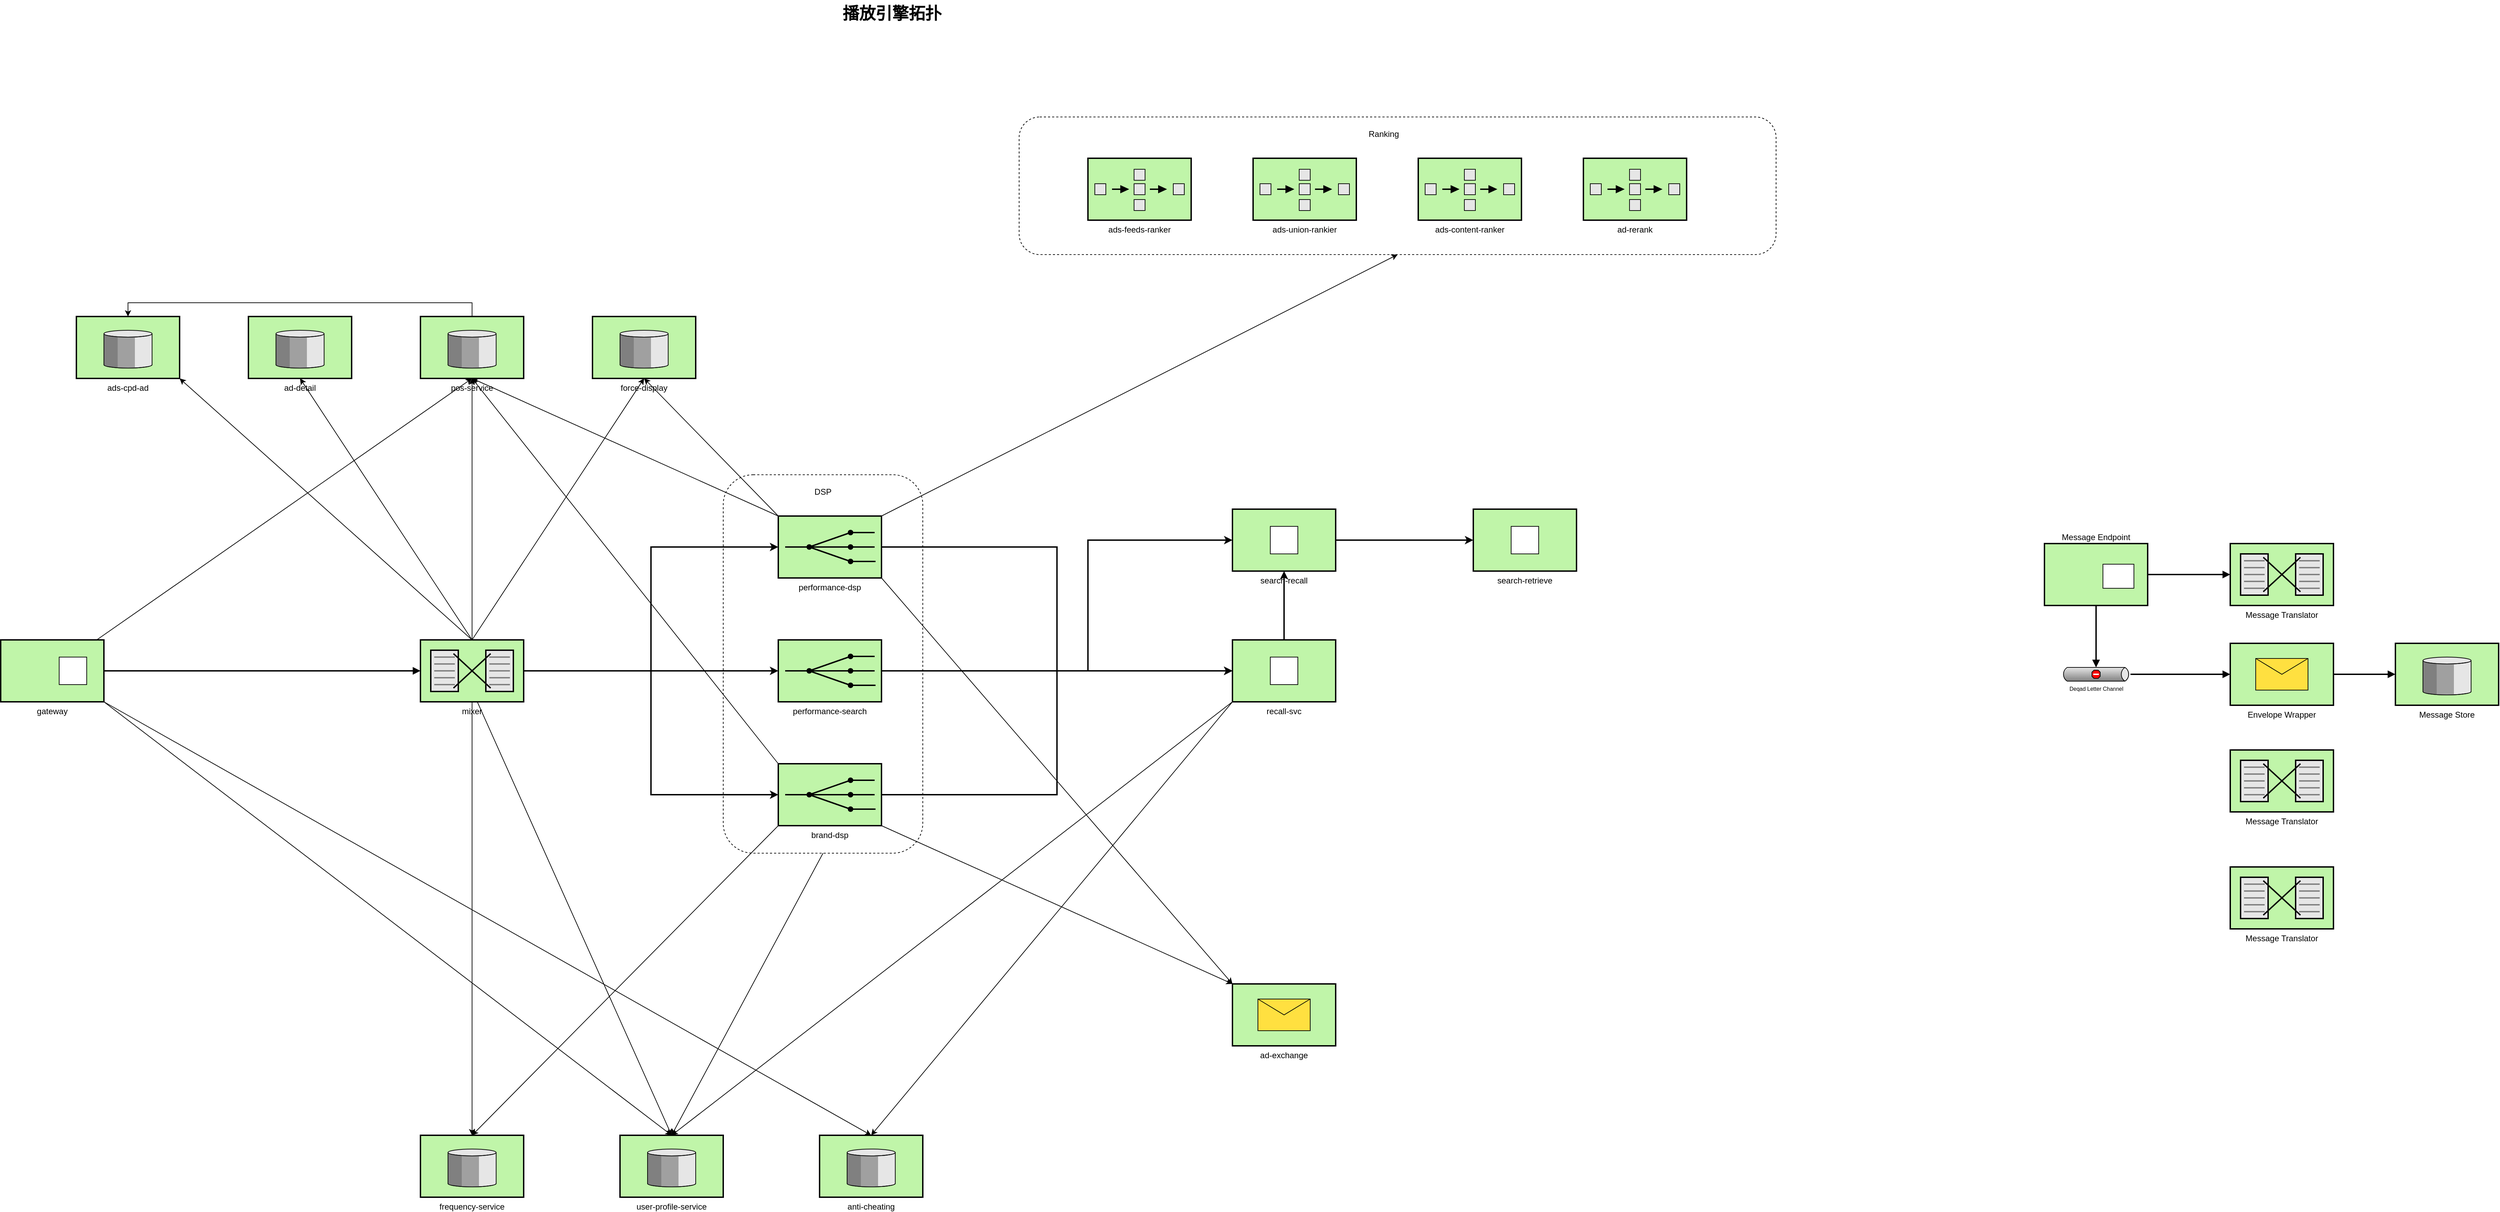 <mxfile version="16.6.4" type="github">
  <diagram name="Page-1" id="74b105a0-9070-1c63-61bc-23e55f88626e">
    <mxGraphModel dx="3426.5" dy="2135" grid="1" gridSize="10" guides="1" tooltips="1" connect="1" arrows="1" fold="1" page="1" pageScale="1.5" pageWidth="1169" pageHeight="826" background="none" math="0" shadow="0">
      <root>
        <mxCell id="0" style=";html=1;" />
        <mxCell id="1" style=";html=1;" parent="0" />
        <mxCell id="nKiQdfvnDVwP9G7KeXw7-32" style="edgeStyle=none;rounded=0;orthogonalLoop=1;jettySize=auto;html=1;entryX=0.5;entryY=0;entryDx=0;entryDy=0;entryPerimeter=0;strokeWidth=1;exitX=0.5;exitY=1;exitDx=0;exitDy=0;" parent="1" source="nKiQdfvnDVwP9G7KeXw7-30" target="nKiQdfvnDVwP9G7KeXw7-7" edge="1">
          <mxGeometry relative="1" as="geometry" />
        </mxCell>
        <mxCell id="rPr93Jltq8B4I5T2pHwm-5" style="edgeStyle=orthogonalEdgeStyle;rounded=0;orthogonalLoop=1;jettySize=auto;html=1;entryX=0;entryY=0.5;entryDx=0;entryDy=0;exitX=1;exitY=0.5;exitDx=0;exitDy=0;exitPerimeter=0;strokeWidth=2;" edge="1" parent="1" source="nKiQdfvnDVwP9G7KeXw7-15" target="rPr93Jltq8B4I5T2pHwm-1">
          <mxGeometry relative="1" as="geometry">
            <Array as="points">
              <mxPoint x="1170" y="635" />
              <mxPoint x="1170" y="445" />
            </Array>
          </mxGeometry>
        </mxCell>
        <mxCell id="nKiQdfvnDVwP9G7KeXw7-30" value="" style="rounded=1;whiteSpace=wrap;html=1;fillColor=none;dashed=1;" parent="1" vertex="1">
          <mxGeometry x="640" y="350" width="290" height="550" as="geometry" />
        </mxCell>
        <mxCell id="nKiQdfvnDVwP9G7KeXw7-2" style="edgeStyle=orthogonalEdgeStyle;rounded=0;orthogonalLoop=1;jettySize=auto;html=1;entryX=0;entryY=0.5;entryDx=0;entryDy=0;entryPerimeter=0;strokeWidth=2;" parent="1" source="10b056a9c633e61c-1" target="10b056a9c633e61c-2" edge="1">
          <mxGeometry relative="1" as="geometry" />
        </mxCell>
        <mxCell id="nKiQdfvnDVwP9G7KeXw7-3" style="edgeStyle=orthogonalEdgeStyle;rounded=0;orthogonalLoop=1;jettySize=auto;html=1;entryX=0;entryY=0.5;entryDx=0;entryDy=0;entryPerimeter=0;strokeWidth=2;" parent="1" source="10b056a9c633e61c-1" target="nKiQdfvnDVwP9G7KeXw7-1" edge="1">
          <mxGeometry relative="1" as="geometry" />
        </mxCell>
        <mxCell id="nKiQdfvnDVwP9G7KeXw7-12" style="edgeStyle=orthogonalEdgeStyle;rounded=0;orthogonalLoop=1;jettySize=auto;html=1;strokeWidth=1;" parent="1" source="10b056a9c633e61c-1" target="nKiQdfvnDVwP9G7KeXw7-8" edge="1">
          <mxGeometry relative="1" as="geometry" />
        </mxCell>
        <mxCell id="nKiQdfvnDVwP9G7KeXw7-16" style="edgeStyle=orthogonalEdgeStyle;rounded=0;orthogonalLoop=1;jettySize=auto;html=1;entryX=0;entryY=0.5;entryDx=0;entryDy=0;entryPerimeter=0;strokeWidth=2;" parent="1" source="10b056a9c633e61c-1" target="nKiQdfvnDVwP9G7KeXw7-15" edge="1">
          <mxGeometry relative="1" as="geometry" />
        </mxCell>
        <mxCell id="nKiQdfvnDVwP9G7KeXw7-19" style="edgeStyle=none;rounded=0;orthogonalLoop=1;jettySize=auto;html=1;entryX=0.5;entryY=1;entryDx=0;entryDy=0;entryPerimeter=0;strokeWidth=1;exitX=0.5;exitY=0;exitDx=0;exitDy=0;exitPerimeter=0;" parent="1" source="10b056a9c633e61c-1" target="nKiQdfvnDVwP9G7KeXw7-17" edge="1">
          <mxGeometry relative="1" as="geometry" />
        </mxCell>
        <mxCell id="nKiQdfvnDVwP9G7KeXw7-21" style="edgeStyle=none;rounded=0;orthogonalLoop=1;jettySize=auto;html=1;entryX=0.5;entryY=0;entryDx=0;entryDy=0;entryPerimeter=0;strokeWidth=1;exitX=0.5;exitY=1;exitDx=0;exitDy=0;exitPerimeter=0;" parent="1" source="10b056a9c633e61c-1" target="nKiQdfvnDVwP9G7KeXw7-6" edge="1">
          <mxGeometry relative="1" as="geometry" />
        </mxCell>
        <mxCell id="nKiQdfvnDVwP9G7KeXw7-33" style="edgeStyle=none;rounded=0;orthogonalLoop=1;jettySize=auto;html=1;entryX=0.5;entryY=0;entryDx=0;entryDy=0;entryPerimeter=0;strokeWidth=1;exitX=0.552;exitY=1.005;exitDx=0;exitDy=0;exitPerimeter=0;" parent="1" source="10b056a9c633e61c-1" target="nKiQdfvnDVwP9G7KeXw7-7" edge="1">
          <mxGeometry relative="1" as="geometry" />
        </mxCell>
        <mxCell id="nKiQdfvnDVwP9G7KeXw7-36" style="edgeStyle=none;rounded=0;orthogonalLoop=1;jettySize=auto;html=1;entryX=0.5;entryY=1;entryDx=0;entryDy=0;entryPerimeter=0;strokeWidth=1;exitX=0.5;exitY=0;exitDx=0;exitDy=0;exitPerimeter=0;" parent="1" source="10b056a9c633e61c-1" target="nKiQdfvnDVwP9G7KeXw7-5" edge="1">
          <mxGeometry relative="1" as="geometry" />
        </mxCell>
        <mxCell id="rPr93Jltq8B4I5T2pHwm-10" style="rounded=0;orthogonalLoop=1;jettySize=auto;html=1;entryX=1;entryY=1;entryDx=0;entryDy=0;entryPerimeter=0;strokeWidth=1;exitX=0.5;exitY=0;exitDx=0;exitDy=0;exitPerimeter=0;" edge="1" parent="1" source="10b056a9c633e61c-1" target="rPr93Jltq8B4I5T2pHwm-8">
          <mxGeometry relative="1" as="geometry" />
        </mxCell>
        <mxCell id="10b056a9c633e61c-1" value="mixer" style="strokeWidth=2;dashed=0;align=center;fontSize=12;shape=mxgraph.eip.message_translator;fillColor=#c0f5a9;verticalLabelPosition=bottom;verticalAlign=top;" parent="1" vertex="1">
          <mxGeometry x="200" y="590" width="150" height="90" as="geometry" />
        </mxCell>
        <mxCell id="nKiQdfvnDVwP9G7KeXw7-13" style="rounded=0;orthogonalLoop=1;jettySize=auto;html=1;entryX=0.5;entryY=1;entryDx=0;entryDy=0;entryPerimeter=0;strokeWidth=1;exitX=0;exitY=0;exitDx=0;exitDy=0;exitPerimeter=0;" parent="1" source="10b056a9c633e61c-2" target="nKiQdfvnDVwP9G7KeXw7-8" edge="1">
          <mxGeometry relative="1" as="geometry" />
        </mxCell>
        <mxCell id="nKiQdfvnDVwP9G7KeXw7-18" style="rounded=0;orthogonalLoop=1;jettySize=auto;html=1;strokeWidth=1;exitX=0;exitY=0;exitDx=0;exitDy=0;exitPerimeter=0;entryX=0.5;entryY=1;entryDx=0;entryDy=0;entryPerimeter=0;" parent="1" source="10b056a9c633e61c-2" target="nKiQdfvnDVwP9G7KeXw7-17" edge="1">
          <mxGeometry relative="1" as="geometry" />
        </mxCell>
        <mxCell id="nKiQdfvnDVwP9G7KeXw7-27" style="edgeStyle=orthogonalEdgeStyle;rounded=0;orthogonalLoop=1;jettySize=auto;html=1;entryX=0;entryY=0.5;entryDx=0;entryDy=0;strokeWidth=2;" parent="1" source="10b056a9c633e61c-2" target="10b056a9c633e61c-8" edge="1">
          <mxGeometry relative="1" as="geometry" />
        </mxCell>
        <mxCell id="rPr93Jltq8B4I5T2pHwm-15" style="edgeStyle=none;rounded=0;orthogonalLoop=1;jettySize=auto;html=1;entryX=0;entryY=0;entryDx=0;entryDy=0;entryPerimeter=0;strokeWidth=1;exitX=1;exitY=1;exitDx=0;exitDy=0;exitPerimeter=0;" edge="1" parent="1" source="10b056a9c633e61c-2" target="rPr93Jltq8B4I5T2pHwm-14">
          <mxGeometry relative="1" as="geometry" />
        </mxCell>
        <mxCell id="rPr93Jltq8B4I5T2pHwm-19" style="edgeStyle=none;rounded=0;orthogonalLoop=1;jettySize=auto;html=1;entryX=0.5;entryY=1;entryDx=0;entryDy=0;strokeWidth=1;exitX=1;exitY=0;exitDx=0;exitDy=0;exitPerimeter=0;" edge="1" parent="1" source="10b056a9c633e61c-2" target="rPr93Jltq8B4I5T2pHwm-17">
          <mxGeometry relative="1" as="geometry" />
        </mxCell>
        <mxCell id="10b056a9c633e61c-2" value="performance-dsp" style="strokeWidth=2;dashed=0;align=center;fontSize=12;fillColor=#c0f5a9;verticalLabelPosition=bottom;verticalAlign=top;shape=mxgraph.eip.recipient_list;" parent="1" vertex="1">
          <mxGeometry x="720" y="410" width="150" height="90" as="geometry" />
        </mxCell>
        <mxCell id="10b056a9c633e61c-17" style="edgeStyle=orthogonalEdgeStyle;rounded=0;html=1;endArrow=block;endFill=1;jettySize=auto;orthogonalLoop=1;strokeWidth=2;startArrow=none;startFill=0;" parent="1" source="10b056a9c633e61c-4" target="10b056a9c633e61c-1" edge="1">
          <mxGeometry relative="1" as="geometry" />
        </mxCell>
        <mxCell id="nKiQdfvnDVwP9G7KeXw7-10" style="rounded=0;orthogonalLoop=1;jettySize=auto;html=1;entryX=0.5;entryY=1;entryDx=0;entryDy=0;entryPerimeter=0;strokeWidth=1;" parent="1" source="10b056a9c633e61c-4" target="nKiQdfvnDVwP9G7KeXw7-8" edge="1">
          <mxGeometry relative="1" as="geometry" />
        </mxCell>
        <mxCell id="nKiQdfvnDVwP9G7KeXw7-24" style="edgeStyle=none;rounded=0;orthogonalLoop=1;jettySize=auto;html=1;entryX=0.5;entryY=0;entryDx=0;entryDy=0;entryPerimeter=0;strokeWidth=1;exitX=1;exitY=1;exitDx=0;exitDy=0;" parent="1" source="10b056a9c633e61c-4" target="nKiQdfvnDVwP9G7KeXw7-22" edge="1">
          <mxGeometry relative="1" as="geometry" />
        </mxCell>
        <mxCell id="nKiQdfvnDVwP9G7KeXw7-34" style="edgeStyle=none;rounded=0;orthogonalLoop=1;jettySize=auto;html=1;entryX=0.5;entryY=0;entryDx=0;entryDy=0;entryPerimeter=0;strokeWidth=1;exitX=1;exitY=1;exitDx=0;exitDy=0;" parent="1" source="10b056a9c633e61c-4" target="nKiQdfvnDVwP9G7KeXw7-7" edge="1">
          <mxGeometry relative="1" as="geometry" />
        </mxCell>
        <mxCell id="10b056a9c633e61c-4" value="gateway" style="strokeWidth=2;dashed=0;align=center;fontSize=12;shape=rect;verticalLabelPosition=bottom;verticalAlign=top;fillColor=#c0f5a9" parent="1" vertex="1">
          <mxGeometry x="-410" y="590" width="150" height="90" as="geometry" />
        </mxCell>
        <mxCell id="10b056a9c633e61c-5" value="" style="strokeWidth=1;dashed=0;align=center;fontSize=8;shape=rect;fillColor=#ffffff;strokeColor=#000000;" parent="10b056a9c633e61c-4" vertex="1">
          <mxGeometry x="85" y="25" width="40" height="40" as="geometry" />
        </mxCell>
        <mxCell id="10b056a9c633e61c-22" style="edgeStyle=orthogonalEdgeStyle;rounded=0;html=1;endArrow=block;endFill=1;jettySize=auto;orthogonalLoop=1;strokeWidth=2;startArrow=none;startFill=0;" parent="1" source="10b056a9c633e61c-6" target="10b056a9c633e61c-10" edge="1">
          <mxGeometry relative="1" as="geometry" />
        </mxCell>
        <mxCell id="10b056a9c633e61c-25" style="edgeStyle=orthogonalEdgeStyle;rounded=0;html=1;endArrow=block;endFill=1;jettySize=auto;orthogonalLoop=1;strokeWidth=2;startArrow=none;startFill=0;" parent="1" source="10b056a9c633e61c-6" target="10b056a9c633e61c-12" edge="1">
          <mxGeometry relative="1" as="geometry" />
        </mxCell>
        <mxCell id="10b056a9c633e61c-6" value="Message Endpoint" style="strokeWidth=2;dashed=0;align=center;fontSize=12;shape=rect;verticalLabelPosition=top;verticalAlign=bottom;fillColor=#c0f5a9;labelPosition=center;" parent="1" vertex="1">
          <mxGeometry x="2560" y="450" width="150" height="90" as="geometry" />
        </mxCell>
        <mxCell id="10b056a9c633e61c-7" value="" style="strokeWidth=1;dashed=0;align=center;fontSize=8;shape=rect;fillColor=#ffffff;strokeColor=#000000;" parent="10b056a9c633e61c-6" vertex="1">
          <mxGeometry x="85" y="30" width="45" height="35" as="geometry" />
        </mxCell>
        <mxCell id="nKiQdfvnDVwP9G7KeXw7-23" style="edgeStyle=none;rounded=0;orthogonalLoop=1;jettySize=auto;html=1;entryX=0.5;entryY=0;entryDx=0;entryDy=0;entryPerimeter=0;strokeWidth=1;exitX=0;exitY=1;exitDx=0;exitDy=0;" parent="1" source="10b056a9c633e61c-8" target="nKiQdfvnDVwP9G7KeXw7-22" edge="1">
          <mxGeometry relative="1" as="geometry" />
        </mxCell>
        <mxCell id="nKiQdfvnDVwP9G7KeXw7-35" style="edgeStyle=none;rounded=0;orthogonalLoop=1;jettySize=auto;html=1;entryX=0.5;entryY=0;entryDx=0;entryDy=0;entryPerimeter=0;strokeWidth=1;exitX=0;exitY=1;exitDx=0;exitDy=0;" parent="1" source="10b056a9c633e61c-8" target="nKiQdfvnDVwP9G7KeXw7-7" edge="1">
          <mxGeometry relative="1" as="geometry" />
        </mxCell>
        <mxCell id="rPr93Jltq8B4I5T2pHwm-6" style="edgeStyle=orthogonalEdgeStyle;rounded=0;orthogonalLoop=1;jettySize=auto;html=1;entryX=0.5;entryY=1;entryDx=0;entryDy=0;strokeWidth=2;" edge="1" parent="1" source="10b056a9c633e61c-8" target="rPr93Jltq8B4I5T2pHwm-1">
          <mxGeometry relative="1" as="geometry" />
        </mxCell>
        <mxCell id="10b056a9c633e61c-8" value="recall-svc" style="strokeWidth=2;dashed=0;align=center;fontSize=12;shape=rect;verticalLabelPosition=bottom;verticalAlign=top;fillColor=#c0f5a9" parent="1" vertex="1">
          <mxGeometry x="1380" y="590" width="150" height="90" as="geometry" />
        </mxCell>
        <mxCell id="10b056a9c633e61c-9" value="" style="strokeWidth=1;dashed=0;align=center;fontSize=8;shape=rect" parent="10b056a9c633e61c-8" vertex="1">
          <mxGeometry x="55" y="25" width="40" height="40" as="geometry" />
        </mxCell>
        <mxCell id="10b056a9c633e61c-10" value="Message Translator" style="strokeWidth=2;dashed=0;align=center;fontSize=12;shape=mxgraph.eip.message_translator;fillColor=#c0f5a9;verticalLabelPosition=bottom;verticalAlign=top;" parent="1" vertex="1">
          <mxGeometry x="2830" y="450" width="150" height="90" as="geometry" />
        </mxCell>
        <mxCell id="10b056a9c633e61c-11" value="Message Translator" style="strokeWidth=2;dashed=0;align=center;fontSize=12;shape=mxgraph.eip.message_translator;fillColor=#c0f5a9;verticalLabelPosition=bottom;verticalAlign=top;" parent="1" vertex="1">
          <mxGeometry x="2830" y="750" width="150" height="90" as="geometry" />
        </mxCell>
        <mxCell id="10b056a9c633e61c-26" style="edgeStyle=orthogonalEdgeStyle;rounded=0;html=1;endArrow=block;endFill=1;jettySize=auto;orthogonalLoop=1;strokeWidth=2;startArrow=none;startFill=0;" parent="1" source="10b056a9c633e61c-12" target="10b056a9c633e61c-13" edge="1">
          <mxGeometry relative="1" as="geometry" />
        </mxCell>
        <mxCell id="10b056a9c633e61c-12" value="Deqad Letter Channel" style="strokeWidth=1;dashed=0;align=center;html=1;fontSize=8;shape=mxgraph.eip.deadLetterChannel;verticalLabelPosition=bottom;labelBackgroundColor=#ffffff;verticalAlign=top;" parent="1" vertex="1">
          <mxGeometry x="2585" y="630" width="100" height="20" as="geometry" />
        </mxCell>
        <mxCell id="10b056a9c633e61c-27" style="edgeStyle=orthogonalEdgeStyle;rounded=0;html=1;endArrow=block;endFill=1;jettySize=auto;orthogonalLoop=1;strokeWidth=2;startArrow=none;startFill=0;" parent="1" source="10b056a9c633e61c-13" target="10b056a9c633e61c-15" edge="1">
          <mxGeometry relative="1" as="geometry" />
        </mxCell>
        <mxCell id="10b056a9c633e61c-13" value="Envelope Wrapper" style="strokeWidth=2;dashed=0;align=center;fontSize=12;fillColor=#c0f5a9;verticalLabelPosition=bottom;verticalAlign=top;shape=mxgraph.eip.envelope_wrapper;" parent="1" vertex="1">
          <mxGeometry x="2830" y="595" width="150" height="90" as="geometry" />
        </mxCell>
        <mxCell id="10b056a9c633e61c-14" value="ads-feeds-ranker" style="strokeWidth=2;dashed=0;align=center;fontSize=12;fillColor=#c0f5a9;verticalLabelPosition=bottom;verticalAlign=top;shape=mxgraph.eip.composed_message_processor;" parent="1" vertex="1">
          <mxGeometry x="1170" y="-110" width="150" height="90" as="geometry" />
        </mxCell>
        <mxCell id="10b056a9c633e61c-15" value="Message Store" style="strokeWidth=2;dashed=0;align=center;fontSize=12;verticalLabelPosition=bottom;verticalAlign=top;shape=mxgraph.eip.message_store;fillColor=#c0f5a9" parent="1" vertex="1">
          <mxGeometry x="3070" y="595" width="150" height="90" as="geometry" />
        </mxCell>
        <mxCell id="10b056a9c633e61c-16" value="Message Translator" style="strokeWidth=2;dashed=0;align=center;fontSize=12;shape=mxgraph.eip.message_translator;fillColor=#c0f5a9;verticalLabelPosition=bottom;verticalAlign=top;" parent="1" vertex="1">
          <mxGeometry x="2830" y="920" width="150" height="90" as="geometry" />
        </mxCell>
        <mxCell id="10b056a9c633e61c-30" value="播放引擎拓扑" style="text;strokeColor=none;fillColor=none;html=1;fontSize=24;fontStyle=1;verticalAlign=middle;align=center;" parent="1" vertex="1">
          <mxGeometry x="90" y="-340" width="1590" height="40" as="geometry" />
        </mxCell>
        <mxCell id="nKiQdfvnDVwP9G7KeXw7-20" style="edgeStyle=none;rounded=0;orthogonalLoop=1;jettySize=auto;html=1;entryX=0.5;entryY=0;entryDx=0;entryDy=0;entryPerimeter=0;strokeWidth=1;exitX=0;exitY=1;exitDx=0;exitDy=0;exitPerimeter=0;" parent="1" source="nKiQdfvnDVwP9G7KeXw7-1" target="nKiQdfvnDVwP9G7KeXw7-6" edge="1">
          <mxGeometry relative="1" as="geometry" />
        </mxCell>
        <mxCell id="nKiQdfvnDVwP9G7KeXw7-26" style="edgeStyle=orthogonalEdgeStyle;rounded=0;orthogonalLoop=1;jettySize=auto;html=1;entryX=0;entryY=0.5;entryDx=0;entryDy=0;strokeWidth=2;" parent="1" source="nKiQdfvnDVwP9G7KeXw7-1" target="10b056a9c633e61c-8" edge="1">
          <mxGeometry relative="1" as="geometry" />
        </mxCell>
        <mxCell id="nKiQdfvnDVwP9G7KeXw7-38" style="edgeStyle=none;rounded=0;orthogonalLoop=1;jettySize=auto;html=1;entryX=0.5;entryY=1;entryDx=0;entryDy=0;entryPerimeter=0;strokeWidth=1;exitX=0;exitY=0;exitDx=0;exitDy=0;exitPerimeter=0;" parent="1" source="nKiQdfvnDVwP9G7KeXw7-1" target="nKiQdfvnDVwP9G7KeXw7-8" edge="1">
          <mxGeometry relative="1" as="geometry" />
        </mxCell>
        <mxCell id="rPr93Jltq8B4I5T2pHwm-16" style="edgeStyle=none;rounded=0;orthogonalLoop=1;jettySize=auto;html=1;entryX=0;entryY=0;entryDx=0;entryDy=0;entryPerimeter=0;strokeWidth=1;exitX=1;exitY=1;exitDx=0;exitDy=0;exitPerimeter=0;" edge="1" parent="1" source="nKiQdfvnDVwP9G7KeXw7-1" target="rPr93Jltq8B4I5T2pHwm-14">
          <mxGeometry relative="1" as="geometry" />
        </mxCell>
        <mxCell id="nKiQdfvnDVwP9G7KeXw7-1" value="brand-dsp" style="strokeWidth=2;dashed=0;align=center;fontSize=12;fillColor=#c0f5a9;verticalLabelPosition=bottom;verticalAlign=top;shape=mxgraph.eip.recipient_list;" parent="1" vertex="1">
          <mxGeometry x="720" y="770" width="150" height="90" as="geometry" />
        </mxCell>
        <mxCell id="nKiQdfvnDVwP9G7KeXw7-5" value="ad-detail" style="strokeWidth=2;dashed=0;align=center;fontSize=12;verticalLabelPosition=bottom;verticalAlign=top;shape=mxgraph.eip.message_store;fillColor=#c0f5a9" parent="1" vertex="1">
          <mxGeometry x="-50" y="120" width="150" height="90" as="geometry" />
        </mxCell>
        <mxCell id="nKiQdfvnDVwP9G7KeXw7-6" value="frequency-service" style="strokeWidth=2;dashed=0;align=center;fontSize=12;verticalLabelPosition=bottom;verticalAlign=top;shape=mxgraph.eip.message_store;fillColor=#c0f5a9" parent="1" vertex="1">
          <mxGeometry x="200" y="1310" width="150" height="90" as="geometry" />
        </mxCell>
        <mxCell id="nKiQdfvnDVwP9G7KeXw7-7" value="user-profile-service" style="strokeWidth=2;dashed=0;align=center;fontSize=12;verticalLabelPosition=bottom;verticalAlign=top;shape=mxgraph.eip.message_store;fillColor=#c0f5a9" parent="1" vertex="1">
          <mxGeometry x="490" y="1310" width="150" height="90" as="geometry" />
        </mxCell>
        <mxCell id="rPr93Jltq8B4I5T2pHwm-9" style="edgeStyle=orthogonalEdgeStyle;rounded=0;orthogonalLoop=1;jettySize=auto;html=1;entryX=0.5;entryY=0;entryDx=0;entryDy=0;entryPerimeter=0;strokeWidth=1;exitX=0.5;exitY=0;exitDx=0;exitDy=0;exitPerimeter=0;" edge="1" parent="1" source="nKiQdfvnDVwP9G7KeXw7-8" target="rPr93Jltq8B4I5T2pHwm-8">
          <mxGeometry relative="1" as="geometry" />
        </mxCell>
        <mxCell id="nKiQdfvnDVwP9G7KeXw7-8" value="pos-service" style="strokeWidth=2;dashed=0;align=center;fontSize=12;verticalLabelPosition=bottom;verticalAlign=top;shape=mxgraph.eip.message_store;fillColor=#c0f5a9" parent="1" vertex="1">
          <mxGeometry x="200" y="120" width="150" height="90" as="geometry" />
        </mxCell>
        <mxCell id="nKiQdfvnDVwP9G7KeXw7-25" style="edgeStyle=orthogonalEdgeStyle;rounded=0;orthogonalLoop=1;jettySize=auto;html=1;entryX=0;entryY=0.5;entryDx=0;entryDy=0;strokeWidth=2;" parent="1" source="nKiQdfvnDVwP9G7KeXw7-15" target="10b056a9c633e61c-8" edge="1">
          <mxGeometry relative="1" as="geometry" />
        </mxCell>
        <mxCell id="nKiQdfvnDVwP9G7KeXw7-15" value="performance-search" style="strokeWidth=2;dashed=0;align=center;fontSize=12;fillColor=#c0f5a9;verticalLabelPosition=bottom;verticalAlign=top;shape=mxgraph.eip.recipient_list;" parent="1" vertex="1">
          <mxGeometry x="720" y="590" width="150" height="90" as="geometry" />
        </mxCell>
        <mxCell id="nKiQdfvnDVwP9G7KeXw7-17" value="force-display" style="strokeWidth=2;dashed=0;align=center;fontSize=12;verticalLabelPosition=bottom;verticalAlign=top;shape=mxgraph.eip.message_store;fillColor=#c0f5a9" parent="1" vertex="1">
          <mxGeometry x="450" y="120" width="150" height="90" as="geometry" />
        </mxCell>
        <mxCell id="nKiQdfvnDVwP9G7KeXw7-22" value="anti-cheating" style="strokeWidth=2;dashed=0;align=center;fontSize=12;verticalLabelPosition=bottom;verticalAlign=top;shape=mxgraph.eip.message_store;fillColor=#c0f5a9" parent="1" vertex="1">
          <mxGeometry x="780" y="1310" width="150" height="90" as="geometry" />
        </mxCell>
        <mxCell id="nKiQdfvnDVwP9G7KeXw7-31" value="DSP" style="text;html=1;strokeColor=none;fillColor=none;align=center;verticalAlign=middle;whiteSpace=wrap;rounded=0;dashed=1;" parent="1" vertex="1">
          <mxGeometry x="755" y="360" width="60" height="30" as="geometry" />
        </mxCell>
        <mxCell id="rPr93Jltq8B4I5T2pHwm-7" style="edgeStyle=orthogonalEdgeStyle;rounded=0;orthogonalLoop=1;jettySize=auto;html=1;entryX=0;entryY=0.5;entryDx=0;entryDy=0;strokeWidth=2;" edge="1" parent="1" source="rPr93Jltq8B4I5T2pHwm-1" target="rPr93Jltq8B4I5T2pHwm-3">
          <mxGeometry relative="1" as="geometry" />
        </mxCell>
        <mxCell id="rPr93Jltq8B4I5T2pHwm-1" value="search-recall" style="strokeWidth=2;dashed=0;align=center;fontSize=12;shape=rect;verticalLabelPosition=bottom;verticalAlign=top;fillColor=#c0f5a9" vertex="1" parent="1">
          <mxGeometry x="1380" y="400" width="150" height="90" as="geometry" />
        </mxCell>
        <mxCell id="rPr93Jltq8B4I5T2pHwm-2" value="" style="strokeWidth=1;dashed=0;align=center;fontSize=8;shape=rect" vertex="1" parent="rPr93Jltq8B4I5T2pHwm-1">
          <mxGeometry x="55" y="25" width="40" height="40" as="geometry" />
        </mxCell>
        <mxCell id="rPr93Jltq8B4I5T2pHwm-3" value="search-retrieve" style="strokeWidth=2;dashed=0;align=center;fontSize=12;shape=rect;verticalLabelPosition=bottom;verticalAlign=top;fillColor=#c0f5a9" vertex="1" parent="1">
          <mxGeometry x="1730" y="400" width="150" height="90" as="geometry" />
        </mxCell>
        <mxCell id="rPr93Jltq8B4I5T2pHwm-4" value="" style="strokeWidth=1;dashed=0;align=center;fontSize=8;shape=rect" vertex="1" parent="rPr93Jltq8B4I5T2pHwm-3">
          <mxGeometry x="55" y="25" width="40" height="40" as="geometry" />
        </mxCell>
        <mxCell id="rPr93Jltq8B4I5T2pHwm-8" value="ads-cpd-ad" style="strokeWidth=2;dashed=0;align=center;fontSize=12;verticalLabelPosition=bottom;verticalAlign=top;shape=mxgraph.eip.message_store;fillColor=#c0f5a9" vertex="1" parent="1">
          <mxGeometry x="-300" y="120" width="150" height="90" as="geometry" />
        </mxCell>
        <mxCell id="rPr93Jltq8B4I5T2pHwm-11" value="ads-union-rankier" style="strokeWidth=2;dashed=0;align=center;fontSize=12;fillColor=#c0f5a9;verticalLabelPosition=bottom;verticalAlign=top;shape=mxgraph.eip.composed_message_processor;" vertex="1" parent="1">
          <mxGeometry x="1410" y="-110" width="150" height="90" as="geometry" />
        </mxCell>
        <mxCell id="rPr93Jltq8B4I5T2pHwm-12" value="ads-content-ranker" style="strokeWidth=2;dashed=0;align=center;fontSize=12;fillColor=#c0f5a9;verticalLabelPosition=bottom;verticalAlign=top;shape=mxgraph.eip.composed_message_processor;" vertex="1" parent="1">
          <mxGeometry x="1650" y="-110" width="150" height="90" as="geometry" />
        </mxCell>
        <mxCell id="rPr93Jltq8B4I5T2pHwm-13" value="ad-rerank" style="strokeWidth=2;dashed=0;align=center;fontSize=12;fillColor=#c0f5a9;verticalLabelPosition=bottom;verticalAlign=top;shape=mxgraph.eip.composed_message_processor;" vertex="1" parent="1">
          <mxGeometry x="1890" y="-110" width="150" height="90" as="geometry" />
        </mxCell>
        <mxCell id="rPr93Jltq8B4I5T2pHwm-14" value="ad-exchange" style="strokeWidth=2;dashed=0;align=center;fontSize=12;fillColor=#c0f5a9;verticalLabelPosition=bottom;verticalAlign=top;shape=mxgraph.eip.envelope_wrapper;" vertex="1" parent="1">
          <mxGeometry x="1380" y="1090" width="150" height="90" as="geometry" />
        </mxCell>
        <mxCell id="rPr93Jltq8B4I5T2pHwm-17" value="" style="rounded=1;whiteSpace=wrap;html=1;fillColor=none;dashed=1;" vertex="1" parent="1">
          <mxGeometry x="1070" y="-170" width="1100" height="200" as="geometry" />
        </mxCell>
        <mxCell id="rPr93Jltq8B4I5T2pHwm-18" value="Ranking" style="text;html=1;strokeColor=none;fillColor=none;align=center;verticalAlign=middle;whiteSpace=wrap;rounded=0;dashed=1;" vertex="1" parent="1">
          <mxGeometry x="1570" y="-160" width="60" height="30" as="geometry" />
        </mxCell>
      </root>
    </mxGraphModel>
  </diagram>
</mxfile>
